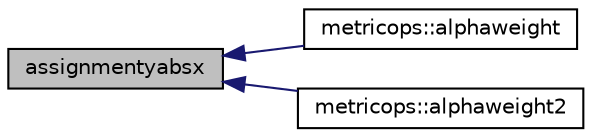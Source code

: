 digraph "assignmentyabsx"
{
 // INTERACTIVE_SVG=YES
  bgcolor="transparent";
  edge [fontname="Helvetica",fontsize="10",labelfontname="Helvetica",labelfontsize="10"];
  node [fontname="Helvetica",fontsize="10",shape=record];
  rankdir="LR";
  Node11 [label="assignmentyabsx",height=0.2,width=0.4,color="black", fillcolor="grey75", style="filled", fontcolor="black"];
  Node11 -> Node12 [dir="back",color="midnightblue",fontsize="10",style="solid"];
  Node12 [label="metricops::alphaweight",height=0.2,width=0.4,color="black",URL="$namespacemetricops.html#ac9382d1e722d0417169f5a2f160ebfc7"];
  Node11 -> Node13 [dir="back",color="midnightblue",fontsize="10",style="solid"];
  Node13 [label="metricops::alphaweight2",height=0.2,width=0.4,color="black",URL="$namespacemetricops.html#abf449970c4b90017443108f34a3cf4d0"];
}
